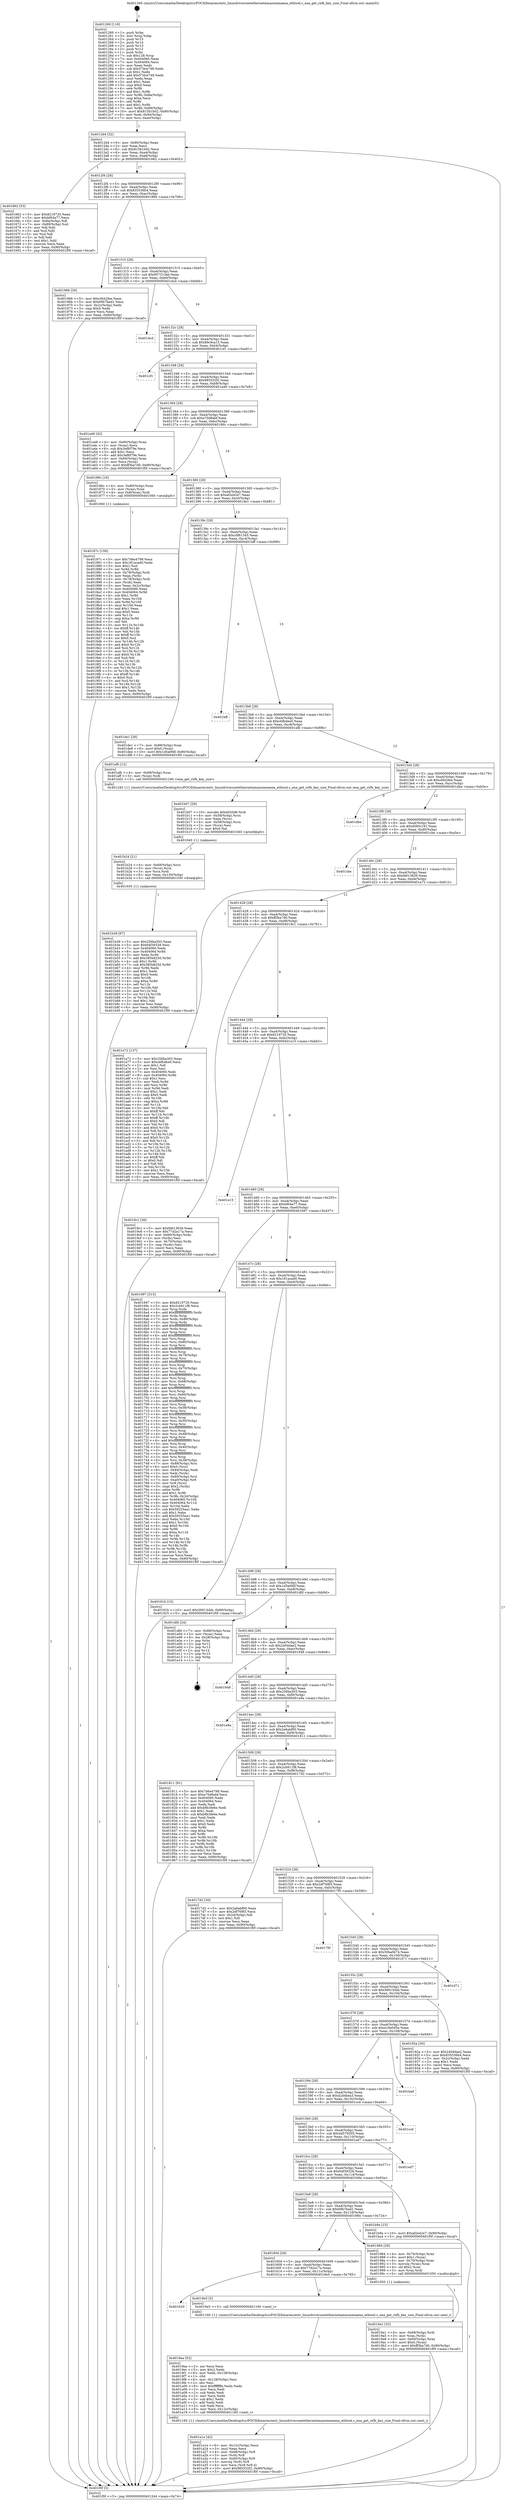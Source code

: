 digraph "0x401260" {
  label = "0x401260 (/mnt/c/Users/mathe/Desktop/tcc/POCII/binaries/extr_linuxdriversnetethernetamazonenaena_ethtool.c_ena_get_rxfh_key_size_Final-ollvm.out::main(0))"
  labelloc = "t"
  node[shape=record]

  Entry [label="",width=0.3,height=0.3,shape=circle,fillcolor=black,style=filled]
  "0x4012d4" [label="{
     0x4012d4 [32]\l
     | [instrs]\l
     &nbsp;&nbsp;0x4012d4 \<+6\>: mov -0x90(%rbp),%eax\l
     &nbsp;&nbsp;0x4012da \<+2\>: mov %eax,%ecx\l
     &nbsp;&nbsp;0x4012dc \<+6\>: sub $0x815b1b02,%ecx\l
     &nbsp;&nbsp;0x4012e2 \<+6\>: mov %eax,-0xa4(%rbp)\l
     &nbsp;&nbsp;0x4012e8 \<+6\>: mov %ecx,-0xa8(%rbp)\l
     &nbsp;&nbsp;0x4012ee \<+6\>: je 0000000000401662 \<main+0x402\>\l
  }"]
  "0x401662" [label="{
     0x401662 [53]\l
     | [instrs]\l
     &nbsp;&nbsp;0x401662 \<+5\>: mov $0x8219720,%eax\l
     &nbsp;&nbsp;0x401667 \<+5\>: mov $0xbf04a77,%ecx\l
     &nbsp;&nbsp;0x40166c \<+6\>: mov -0x8a(%rbp),%dl\l
     &nbsp;&nbsp;0x401672 \<+7\>: mov -0x89(%rbp),%sil\l
     &nbsp;&nbsp;0x401679 \<+3\>: mov %dl,%dil\l
     &nbsp;&nbsp;0x40167c \<+3\>: and %sil,%dil\l
     &nbsp;&nbsp;0x40167f \<+3\>: xor %sil,%dl\l
     &nbsp;&nbsp;0x401682 \<+3\>: or %dl,%dil\l
     &nbsp;&nbsp;0x401685 \<+4\>: test $0x1,%dil\l
     &nbsp;&nbsp;0x401689 \<+3\>: cmovne %ecx,%eax\l
     &nbsp;&nbsp;0x40168c \<+6\>: mov %eax,-0x90(%rbp)\l
     &nbsp;&nbsp;0x401692 \<+5\>: jmp 0000000000401f0f \<main+0xcaf\>\l
  }"]
  "0x4012f4" [label="{
     0x4012f4 [28]\l
     | [instrs]\l
     &nbsp;&nbsp;0x4012f4 \<+5\>: jmp 00000000004012f9 \<main+0x99\>\l
     &nbsp;&nbsp;0x4012f9 \<+6\>: mov -0xa4(%rbp),%eax\l
     &nbsp;&nbsp;0x4012ff \<+5\>: sub $0x835536b4,%eax\l
     &nbsp;&nbsp;0x401304 \<+6\>: mov %eax,-0xac(%rbp)\l
     &nbsp;&nbsp;0x40130a \<+6\>: je 0000000000401966 \<main+0x706\>\l
  }"]
  "0x401f0f" [label="{
     0x401f0f [5]\l
     | [instrs]\l
     &nbsp;&nbsp;0x401f0f \<+5\>: jmp 00000000004012d4 \<main+0x74\>\l
  }"]
  "0x401260" [label="{
     0x401260 [116]\l
     | [instrs]\l
     &nbsp;&nbsp;0x401260 \<+1\>: push %rbp\l
     &nbsp;&nbsp;0x401261 \<+3\>: mov %rsp,%rbp\l
     &nbsp;&nbsp;0x401264 \<+2\>: push %r15\l
     &nbsp;&nbsp;0x401266 \<+2\>: push %r14\l
     &nbsp;&nbsp;0x401268 \<+2\>: push %r13\l
     &nbsp;&nbsp;0x40126a \<+2\>: push %r12\l
     &nbsp;&nbsp;0x40126c \<+1\>: push %rbx\l
     &nbsp;&nbsp;0x40126d \<+7\>: sub $0x128,%rsp\l
     &nbsp;&nbsp;0x401274 \<+7\>: mov 0x404060,%eax\l
     &nbsp;&nbsp;0x40127b \<+7\>: mov 0x404064,%ecx\l
     &nbsp;&nbsp;0x401282 \<+2\>: mov %eax,%edx\l
     &nbsp;&nbsp;0x401284 \<+6\>: sub $0x57dce748,%edx\l
     &nbsp;&nbsp;0x40128a \<+3\>: sub $0x1,%edx\l
     &nbsp;&nbsp;0x40128d \<+6\>: add $0x57dce748,%edx\l
     &nbsp;&nbsp;0x401293 \<+3\>: imul %edx,%eax\l
     &nbsp;&nbsp;0x401296 \<+3\>: and $0x1,%eax\l
     &nbsp;&nbsp;0x401299 \<+3\>: cmp $0x0,%eax\l
     &nbsp;&nbsp;0x40129c \<+4\>: sete %r8b\l
     &nbsp;&nbsp;0x4012a0 \<+4\>: and $0x1,%r8b\l
     &nbsp;&nbsp;0x4012a4 \<+7\>: mov %r8b,-0x8a(%rbp)\l
     &nbsp;&nbsp;0x4012ab \<+3\>: cmp $0xa,%ecx\l
     &nbsp;&nbsp;0x4012ae \<+4\>: setl %r8b\l
     &nbsp;&nbsp;0x4012b2 \<+4\>: and $0x1,%r8b\l
     &nbsp;&nbsp;0x4012b6 \<+7\>: mov %r8b,-0x89(%rbp)\l
     &nbsp;&nbsp;0x4012bd \<+10\>: movl $0x815b1b02,-0x90(%rbp)\l
     &nbsp;&nbsp;0x4012c7 \<+6\>: mov %edi,-0x94(%rbp)\l
     &nbsp;&nbsp;0x4012cd \<+7\>: mov %rsi,-0xa0(%rbp)\l
  }"]
  Exit [label="",width=0.3,height=0.3,shape=circle,fillcolor=black,style=filled,peripheries=2]
  "0x401966" [label="{
     0x401966 [30]\l
     | [instrs]\l
     &nbsp;&nbsp;0x401966 \<+5\>: mov $0xcfd42fee,%eax\l
     &nbsp;&nbsp;0x40196b \<+5\>: mov $0x69b7bad1,%ecx\l
     &nbsp;&nbsp;0x401970 \<+3\>: mov -0x2c(%rbp),%edx\l
     &nbsp;&nbsp;0x401973 \<+3\>: cmp $0x0,%edx\l
     &nbsp;&nbsp;0x401976 \<+3\>: cmove %ecx,%eax\l
     &nbsp;&nbsp;0x401979 \<+6\>: mov %eax,-0x90(%rbp)\l
     &nbsp;&nbsp;0x40197f \<+5\>: jmp 0000000000401f0f \<main+0xcaf\>\l
  }"]
  "0x401310" [label="{
     0x401310 [28]\l
     | [instrs]\l
     &nbsp;&nbsp;0x401310 \<+5\>: jmp 0000000000401315 \<main+0xb5\>\l
     &nbsp;&nbsp;0x401315 \<+6\>: mov -0xa4(%rbp),%eax\l
     &nbsp;&nbsp;0x40131b \<+5\>: sub $0x857313ab,%eax\l
     &nbsp;&nbsp;0x401320 \<+6\>: mov %eax,-0xb0(%rbp)\l
     &nbsp;&nbsp;0x401326 \<+6\>: je 0000000000401dcd \<main+0xb6d\>\l
  }"]
  "0x401b39" [label="{
     0x401b39 [97]\l
     | [instrs]\l
     &nbsp;&nbsp;0x401b39 \<+5\>: mov $0x256ba303,%eax\l
     &nbsp;&nbsp;0x401b3e \<+5\>: mov $0x64f39328,%esi\l
     &nbsp;&nbsp;0x401b43 \<+7\>: mov 0x404060,%edx\l
     &nbsp;&nbsp;0x401b4a \<+8\>: mov 0x404064,%r8d\l
     &nbsp;&nbsp;0x401b52 \<+3\>: mov %edx,%r9d\l
     &nbsp;&nbsp;0x401b55 \<+7\>: add $0x385b8250,%r9d\l
     &nbsp;&nbsp;0x401b5c \<+4\>: sub $0x1,%r9d\l
     &nbsp;&nbsp;0x401b60 \<+7\>: sub $0x385b8250,%r9d\l
     &nbsp;&nbsp;0x401b67 \<+4\>: imul %r9d,%edx\l
     &nbsp;&nbsp;0x401b6b \<+3\>: and $0x1,%edx\l
     &nbsp;&nbsp;0x401b6e \<+3\>: cmp $0x0,%edx\l
     &nbsp;&nbsp;0x401b71 \<+4\>: sete %r10b\l
     &nbsp;&nbsp;0x401b75 \<+4\>: cmp $0xa,%r8d\l
     &nbsp;&nbsp;0x401b79 \<+4\>: setl %r11b\l
     &nbsp;&nbsp;0x401b7d \<+3\>: mov %r10b,%bl\l
     &nbsp;&nbsp;0x401b80 \<+3\>: and %r11b,%bl\l
     &nbsp;&nbsp;0x401b83 \<+3\>: xor %r11b,%r10b\l
     &nbsp;&nbsp;0x401b86 \<+3\>: or %r10b,%bl\l
     &nbsp;&nbsp;0x401b89 \<+3\>: test $0x1,%bl\l
     &nbsp;&nbsp;0x401b8c \<+3\>: cmovne %esi,%eax\l
     &nbsp;&nbsp;0x401b8f \<+6\>: mov %eax,-0x90(%rbp)\l
     &nbsp;&nbsp;0x401b95 \<+5\>: jmp 0000000000401f0f \<main+0xcaf\>\l
  }"]
  "0x401dcd" [label="{
     0x401dcd\l
  }", style=dashed]
  "0x40132c" [label="{
     0x40132c [28]\l
     | [instrs]\l
     &nbsp;&nbsp;0x40132c \<+5\>: jmp 0000000000401331 \<main+0xd1\>\l
     &nbsp;&nbsp;0x401331 \<+6\>: mov -0xa4(%rbp),%eax\l
     &nbsp;&nbsp;0x401337 \<+5\>: sub $0x89c9ca15,%eax\l
     &nbsp;&nbsp;0x40133c \<+6\>: mov %eax,-0xb4(%rbp)\l
     &nbsp;&nbsp;0x401342 \<+6\>: je 0000000000401cf1 \<main+0xa91\>\l
  }"]
  "0x401b24" [label="{
     0x401b24 [21]\l
     | [instrs]\l
     &nbsp;&nbsp;0x401b24 \<+4\>: mov -0x68(%rbp),%rcx\l
     &nbsp;&nbsp;0x401b28 \<+3\>: mov (%rcx),%rcx\l
     &nbsp;&nbsp;0x401b2b \<+3\>: mov %rcx,%rdi\l
     &nbsp;&nbsp;0x401b2e \<+6\>: mov %eax,-0x130(%rbp)\l
     &nbsp;&nbsp;0x401b34 \<+5\>: call 0000000000401030 \<free@plt\>\l
     | [calls]\l
     &nbsp;&nbsp;0x401030 \{1\} (unknown)\l
  }"]
  "0x401cf1" [label="{
     0x401cf1\l
  }", style=dashed]
  "0x401348" [label="{
     0x401348 [28]\l
     | [instrs]\l
     &nbsp;&nbsp;0x401348 \<+5\>: jmp 000000000040134d \<main+0xed\>\l
     &nbsp;&nbsp;0x40134d \<+6\>: mov -0xa4(%rbp),%eax\l
     &nbsp;&nbsp;0x401353 \<+5\>: sub $0x985532f2,%eax\l
     &nbsp;&nbsp;0x401358 \<+6\>: mov %eax,-0xb8(%rbp)\l
     &nbsp;&nbsp;0x40135e \<+6\>: je 0000000000401a48 \<main+0x7e8\>\l
  }"]
  "0x401b07" [label="{
     0x401b07 [29]\l
     | [instrs]\l
     &nbsp;&nbsp;0x401b07 \<+10\>: movabs $0x4020d6,%rdi\l
     &nbsp;&nbsp;0x401b11 \<+4\>: mov -0x58(%rbp),%rcx\l
     &nbsp;&nbsp;0x401b15 \<+2\>: mov %eax,(%rcx)\l
     &nbsp;&nbsp;0x401b17 \<+4\>: mov -0x58(%rbp),%rcx\l
     &nbsp;&nbsp;0x401b1b \<+2\>: mov (%rcx),%esi\l
     &nbsp;&nbsp;0x401b1d \<+2\>: mov $0x0,%al\l
     &nbsp;&nbsp;0x401b1f \<+5\>: call 0000000000401040 \<printf@plt\>\l
     | [calls]\l
     &nbsp;&nbsp;0x401040 \{1\} (unknown)\l
  }"]
  "0x401a48" [label="{
     0x401a48 [42]\l
     | [instrs]\l
     &nbsp;&nbsp;0x401a48 \<+4\>: mov -0x60(%rbp),%rax\l
     &nbsp;&nbsp;0x401a4c \<+2\>: mov (%rax),%ecx\l
     &nbsp;&nbsp;0x401a4e \<+6\>: sub $0x3ef6f79e,%ecx\l
     &nbsp;&nbsp;0x401a54 \<+3\>: add $0x1,%ecx\l
     &nbsp;&nbsp;0x401a57 \<+6\>: add $0x3ef6f79e,%ecx\l
     &nbsp;&nbsp;0x401a5d \<+4\>: mov -0x60(%rbp),%rax\l
     &nbsp;&nbsp;0x401a61 \<+2\>: mov %ecx,(%rax)\l
     &nbsp;&nbsp;0x401a63 \<+10\>: movl $0xff3ba7d0,-0x90(%rbp)\l
     &nbsp;&nbsp;0x401a6d \<+5\>: jmp 0000000000401f0f \<main+0xcaf\>\l
  }"]
  "0x401364" [label="{
     0x401364 [28]\l
     | [instrs]\l
     &nbsp;&nbsp;0x401364 \<+5\>: jmp 0000000000401369 \<main+0x109\>\l
     &nbsp;&nbsp;0x401369 \<+6\>: mov -0xa4(%rbp),%eax\l
     &nbsp;&nbsp;0x40136f \<+5\>: sub $0xa70d8abf,%eax\l
     &nbsp;&nbsp;0x401374 \<+6\>: mov %eax,-0xbc(%rbp)\l
     &nbsp;&nbsp;0x40137a \<+6\>: je 000000000040186c \<main+0x60c\>\l
  }"]
  "0x401a1e" [label="{
     0x401a1e [42]\l
     | [instrs]\l
     &nbsp;&nbsp;0x401a1e \<+6\>: mov -0x12c(%rbp),%ecx\l
     &nbsp;&nbsp;0x401a24 \<+3\>: imul %eax,%ecx\l
     &nbsp;&nbsp;0x401a27 \<+4\>: mov -0x68(%rbp),%r8\l
     &nbsp;&nbsp;0x401a2b \<+3\>: mov (%r8),%r8\l
     &nbsp;&nbsp;0x401a2e \<+4\>: mov -0x60(%rbp),%r9\l
     &nbsp;&nbsp;0x401a32 \<+3\>: movslq (%r9),%r9\l
     &nbsp;&nbsp;0x401a35 \<+4\>: mov %ecx,(%r8,%r9,4)\l
     &nbsp;&nbsp;0x401a39 \<+10\>: movl $0x985532f2,-0x90(%rbp)\l
     &nbsp;&nbsp;0x401a43 \<+5\>: jmp 0000000000401f0f \<main+0xcaf\>\l
  }"]
  "0x40186c" [label="{
     0x40186c [16]\l
     | [instrs]\l
     &nbsp;&nbsp;0x40186c \<+4\>: mov -0x80(%rbp),%rax\l
     &nbsp;&nbsp;0x401870 \<+3\>: mov (%rax),%rax\l
     &nbsp;&nbsp;0x401873 \<+4\>: mov 0x8(%rax),%rdi\l
     &nbsp;&nbsp;0x401877 \<+5\>: call 0000000000401060 \<atoi@plt\>\l
     | [calls]\l
     &nbsp;&nbsp;0x401060 \{1\} (unknown)\l
  }"]
  "0x401380" [label="{
     0x401380 [28]\l
     | [instrs]\l
     &nbsp;&nbsp;0x401380 \<+5\>: jmp 0000000000401385 \<main+0x125\>\l
     &nbsp;&nbsp;0x401385 \<+6\>: mov -0xa4(%rbp),%eax\l
     &nbsp;&nbsp;0x40138b \<+5\>: sub $0xaf2e42e7,%eax\l
     &nbsp;&nbsp;0x401390 \<+6\>: mov %eax,-0xc0(%rbp)\l
     &nbsp;&nbsp;0x401396 \<+6\>: je 0000000000401de1 \<main+0xb81\>\l
  }"]
  "0x4019ea" [label="{
     0x4019ea [52]\l
     | [instrs]\l
     &nbsp;&nbsp;0x4019ea \<+2\>: xor %ecx,%ecx\l
     &nbsp;&nbsp;0x4019ec \<+5\>: mov $0x2,%edx\l
     &nbsp;&nbsp;0x4019f1 \<+6\>: mov %edx,-0x128(%rbp)\l
     &nbsp;&nbsp;0x4019f7 \<+1\>: cltd\l
     &nbsp;&nbsp;0x4019f8 \<+6\>: mov -0x128(%rbp),%esi\l
     &nbsp;&nbsp;0x4019fe \<+2\>: idiv %esi\l
     &nbsp;&nbsp;0x401a00 \<+6\>: imul $0xfffffffe,%edx,%edx\l
     &nbsp;&nbsp;0x401a06 \<+2\>: mov %ecx,%edi\l
     &nbsp;&nbsp;0x401a08 \<+2\>: sub %edx,%edi\l
     &nbsp;&nbsp;0x401a0a \<+2\>: mov %ecx,%edx\l
     &nbsp;&nbsp;0x401a0c \<+3\>: sub $0x1,%edx\l
     &nbsp;&nbsp;0x401a0f \<+2\>: add %edx,%edi\l
     &nbsp;&nbsp;0x401a11 \<+2\>: sub %edi,%ecx\l
     &nbsp;&nbsp;0x401a13 \<+6\>: mov %ecx,-0x12c(%rbp)\l
     &nbsp;&nbsp;0x401a19 \<+5\>: call 0000000000401160 \<next_i\>\l
     | [calls]\l
     &nbsp;&nbsp;0x401160 \{1\} (/mnt/c/Users/mathe/Desktop/tcc/POCII/binaries/extr_linuxdriversnetethernetamazonenaena_ethtool.c_ena_get_rxfh_key_size_Final-ollvm.out::next_i)\l
  }"]
  "0x401de1" [label="{
     0x401de1 [28]\l
     | [instrs]\l
     &nbsp;&nbsp;0x401de1 \<+7\>: mov -0x88(%rbp),%rax\l
     &nbsp;&nbsp;0x401de8 \<+6\>: movl $0x0,(%rax)\l
     &nbsp;&nbsp;0x401dee \<+10\>: movl $0x1d5a0fdf,-0x90(%rbp)\l
     &nbsp;&nbsp;0x401df8 \<+5\>: jmp 0000000000401f0f \<main+0xcaf\>\l
  }"]
  "0x40139c" [label="{
     0x40139c [28]\l
     | [instrs]\l
     &nbsp;&nbsp;0x40139c \<+5\>: jmp 00000000004013a1 \<main+0x141\>\l
     &nbsp;&nbsp;0x4013a1 \<+6\>: mov -0xa4(%rbp),%eax\l
     &nbsp;&nbsp;0x4013a7 \<+5\>: sub $0xc0f61345,%eax\l
     &nbsp;&nbsp;0x4013ac \<+6\>: mov %eax,-0xc4(%rbp)\l
     &nbsp;&nbsp;0x4013b2 \<+6\>: je 0000000000401bff \<main+0x99f\>\l
  }"]
  "0x401620" [label="{
     0x401620\l
  }", style=dashed]
  "0x401bff" [label="{
     0x401bff\l
  }", style=dashed]
  "0x4013b8" [label="{
     0x4013b8 [28]\l
     | [instrs]\l
     &nbsp;&nbsp;0x4013b8 \<+5\>: jmp 00000000004013bd \<main+0x15d\>\l
     &nbsp;&nbsp;0x4013bd \<+6\>: mov -0xa4(%rbp),%eax\l
     &nbsp;&nbsp;0x4013c3 \<+5\>: sub $0xcbfb4be0,%eax\l
     &nbsp;&nbsp;0x4013c8 \<+6\>: mov %eax,-0xc8(%rbp)\l
     &nbsp;&nbsp;0x4013ce \<+6\>: je 0000000000401afb \<main+0x89b\>\l
  }"]
  "0x4019e5" [label="{
     0x4019e5 [5]\l
     | [instrs]\l
     &nbsp;&nbsp;0x4019e5 \<+5\>: call 0000000000401160 \<next_i\>\l
     | [calls]\l
     &nbsp;&nbsp;0x401160 \{1\} (/mnt/c/Users/mathe/Desktop/tcc/POCII/binaries/extr_linuxdriversnetethernetamazonenaena_ethtool.c_ena_get_rxfh_key_size_Final-ollvm.out::next_i)\l
  }"]
  "0x401afb" [label="{
     0x401afb [12]\l
     | [instrs]\l
     &nbsp;&nbsp;0x401afb \<+4\>: mov -0x68(%rbp),%rax\l
     &nbsp;&nbsp;0x401aff \<+3\>: mov (%rax),%rdi\l
     &nbsp;&nbsp;0x401b02 \<+5\>: call 0000000000401240 \<ena_get_rxfh_key_size\>\l
     | [calls]\l
     &nbsp;&nbsp;0x401240 \{1\} (/mnt/c/Users/mathe/Desktop/tcc/POCII/binaries/extr_linuxdriversnetethernetamazonenaena_ethtool.c_ena_get_rxfh_key_size_Final-ollvm.out::ena_get_rxfh_key_size)\l
  }"]
  "0x4013d4" [label="{
     0x4013d4 [28]\l
     | [instrs]\l
     &nbsp;&nbsp;0x4013d4 \<+5\>: jmp 00000000004013d9 \<main+0x179\>\l
     &nbsp;&nbsp;0x4013d9 \<+6\>: mov -0xa4(%rbp),%eax\l
     &nbsp;&nbsp;0x4013df \<+5\>: sub $0xcfd42fee,%eax\l
     &nbsp;&nbsp;0x4013e4 \<+6\>: mov %eax,-0xcc(%rbp)\l
     &nbsp;&nbsp;0x4013ea \<+6\>: je 0000000000401dbe \<main+0xb5e\>\l
  }"]
  "0x4019a1" [label="{
     0x4019a1 [32]\l
     | [instrs]\l
     &nbsp;&nbsp;0x4019a1 \<+4\>: mov -0x68(%rbp),%rdi\l
     &nbsp;&nbsp;0x4019a5 \<+3\>: mov %rax,(%rdi)\l
     &nbsp;&nbsp;0x4019a8 \<+4\>: mov -0x60(%rbp),%rax\l
     &nbsp;&nbsp;0x4019ac \<+6\>: movl $0x0,(%rax)\l
     &nbsp;&nbsp;0x4019b2 \<+10\>: movl $0xff3ba7d0,-0x90(%rbp)\l
     &nbsp;&nbsp;0x4019bc \<+5\>: jmp 0000000000401f0f \<main+0xcaf\>\l
  }"]
  "0x401dbe" [label="{
     0x401dbe\l
  }", style=dashed]
  "0x4013f0" [label="{
     0x4013f0 [28]\l
     | [instrs]\l
     &nbsp;&nbsp;0x4013f0 \<+5\>: jmp 00000000004013f5 \<main+0x195\>\l
     &nbsp;&nbsp;0x4013f5 \<+6\>: mov -0xa4(%rbp),%eax\l
     &nbsp;&nbsp;0x4013fb \<+5\>: sub $0xd560c191,%eax\l
     &nbsp;&nbsp;0x401400 \<+6\>: mov %eax,-0xd0(%rbp)\l
     &nbsp;&nbsp;0x401406 \<+6\>: je 0000000000401cbe \<main+0xa5e\>\l
  }"]
  "0x401604" [label="{
     0x401604 [28]\l
     | [instrs]\l
     &nbsp;&nbsp;0x401604 \<+5\>: jmp 0000000000401609 \<main+0x3a9\>\l
     &nbsp;&nbsp;0x401609 \<+6\>: mov -0xa4(%rbp),%eax\l
     &nbsp;&nbsp;0x40160f \<+5\>: sub $0x77d2a17a,%eax\l
     &nbsp;&nbsp;0x401614 \<+6\>: mov %eax,-0x11c(%rbp)\l
     &nbsp;&nbsp;0x40161a \<+6\>: je 00000000004019e5 \<main+0x785\>\l
  }"]
  "0x401cbe" [label="{
     0x401cbe\l
  }", style=dashed]
  "0x40140c" [label="{
     0x40140c [28]\l
     | [instrs]\l
     &nbsp;&nbsp;0x40140c \<+5\>: jmp 0000000000401411 \<main+0x1b1\>\l
     &nbsp;&nbsp;0x401411 \<+6\>: mov -0xa4(%rbp),%eax\l
     &nbsp;&nbsp;0x401417 \<+5\>: sub $0xfd613639,%eax\l
     &nbsp;&nbsp;0x40141c \<+6\>: mov %eax,-0xd4(%rbp)\l
     &nbsp;&nbsp;0x401422 \<+6\>: je 0000000000401a72 \<main+0x812\>\l
  }"]
  "0x401984" [label="{
     0x401984 [29]\l
     | [instrs]\l
     &nbsp;&nbsp;0x401984 \<+4\>: mov -0x70(%rbp),%rax\l
     &nbsp;&nbsp;0x401988 \<+6\>: movl $0x1,(%rax)\l
     &nbsp;&nbsp;0x40198e \<+4\>: mov -0x70(%rbp),%rax\l
     &nbsp;&nbsp;0x401992 \<+3\>: movslq (%rax),%rax\l
     &nbsp;&nbsp;0x401995 \<+4\>: shl $0x2,%rax\l
     &nbsp;&nbsp;0x401999 \<+3\>: mov %rax,%rdi\l
     &nbsp;&nbsp;0x40199c \<+5\>: call 0000000000401050 \<malloc@plt\>\l
     | [calls]\l
     &nbsp;&nbsp;0x401050 \{1\} (unknown)\l
  }"]
  "0x401a72" [label="{
     0x401a72 [137]\l
     | [instrs]\l
     &nbsp;&nbsp;0x401a72 \<+5\>: mov $0x256ba303,%eax\l
     &nbsp;&nbsp;0x401a77 \<+5\>: mov $0xcbfb4be0,%ecx\l
     &nbsp;&nbsp;0x401a7c \<+2\>: mov $0x1,%dl\l
     &nbsp;&nbsp;0x401a7e \<+2\>: xor %esi,%esi\l
     &nbsp;&nbsp;0x401a80 \<+7\>: mov 0x404060,%edi\l
     &nbsp;&nbsp;0x401a87 \<+8\>: mov 0x404064,%r8d\l
     &nbsp;&nbsp;0x401a8f \<+3\>: sub $0x1,%esi\l
     &nbsp;&nbsp;0x401a92 \<+3\>: mov %edi,%r9d\l
     &nbsp;&nbsp;0x401a95 \<+3\>: add %esi,%r9d\l
     &nbsp;&nbsp;0x401a98 \<+4\>: imul %r9d,%edi\l
     &nbsp;&nbsp;0x401a9c \<+3\>: and $0x1,%edi\l
     &nbsp;&nbsp;0x401a9f \<+3\>: cmp $0x0,%edi\l
     &nbsp;&nbsp;0x401aa2 \<+4\>: sete %r10b\l
     &nbsp;&nbsp;0x401aa6 \<+4\>: cmp $0xa,%r8d\l
     &nbsp;&nbsp;0x401aaa \<+4\>: setl %r11b\l
     &nbsp;&nbsp;0x401aae \<+3\>: mov %r10b,%bl\l
     &nbsp;&nbsp;0x401ab1 \<+3\>: xor $0xff,%bl\l
     &nbsp;&nbsp;0x401ab4 \<+3\>: mov %r11b,%r14b\l
     &nbsp;&nbsp;0x401ab7 \<+4\>: xor $0xff,%r14b\l
     &nbsp;&nbsp;0x401abb \<+3\>: xor $0x0,%dl\l
     &nbsp;&nbsp;0x401abe \<+3\>: mov %bl,%r15b\l
     &nbsp;&nbsp;0x401ac1 \<+4\>: and $0x0,%r15b\l
     &nbsp;&nbsp;0x401ac5 \<+3\>: and %dl,%r10b\l
     &nbsp;&nbsp;0x401ac8 \<+3\>: mov %r14b,%r12b\l
     &nbsp;&nbsp;0x401acb \<+4\>: and $0x0,%r12b\l
     &nbsp;&nbsp;0x401acf \<+3\>: and %dl,%r11b\l
     &nbsp;&nbsp;0x401ad2 \<+3\>: or %r10b,%r15b\l
     &nbsp;&nbsp;0x401ad5 \<+3\>: or %r11b,%r12b\l
     &nbsp;&nbsp;0x401ad8 \<+3\>: xor %r12b,%r15b\l
     &nbsp;&nbsp;0x401adb \<+3\>: or %r14b,%bl\l
     &nbsp;&nbsp;0x401ade \<+3\>: xor $0xff,%bl\l
     &nbsp;&nbsp;0x401ae1 \<+3\>: or $0x0,%dl\l
     &nbsp;&nbsp;0x401ae4 \<+2\>: and %dl,%bl\l
     &nbsp;&nbsp;0x401ae6 \<+3\>: or %bl,%r15b\l
     &nbsp;&nbsp;0x401ae9 \<+4\>: test $0x1,%r15b\l
     &nbsp;&nbsp;0x401aed \<+3\>: cmovne %ecx,%eax\l
     &nbsp;&nbsp;0x401af0 \<+6\>: mov %eax,-0x90(%rbp)\l
     &nbsp;&nbsp;0x401af6 \<+5\>: jmp 0000000000401f0f \<main+0xcaf\>\l
  }"]
  "0x401428" [label="{
     0x401428 [28]\l
     | [instrs]\l
     &nbsp;&nbsp;0x401428 \<+5\>: jmp 000000000040142d \<main+0x1cd\>\l
     &nbsp;&nbsp;0x40142d \<+6\>: mov -0xa4(%rbp),%eax\l
     &nbsp;&nbsp;0x401433 \<+5\>: sub $0xff3ba7d0,%eax\l
     &nbsp;&nbsp;0x401438 \<+6\>: mov %eax,-0xd8(%rbp)\l
     &nbsp;&nbsp;0x40143e \<+6\>: je 00000000004019c1 \<main+0x761\>\l
  }"]
  "0x4015e8" [label="{
     0x4015e8 [28]\l
     | [instrs]\l
     &nbsp;&nbsp;0x4015e8 \<+5\>: jmp 00000000004015ed \<main+0x38d\>\l
     &nbsp;&nbsp;0x4015ed \<+6\>: mov -0xa4(%rbp),%eax\l
     &nbsp;&nbsp;0x4015f3 \<+5\>: sub $0x69b7bad1,%eax\l
     &nbsp;&nbsp;0x4015f8 \<+6\>: mov %eax,-0x118(%rbp)\l
     &nbsp;&nbsp;0x4015fe \<+6\>: je 0000000000401984 \<main+0x724\>\l
  }"]
  "0x4019c1" [label="{
     0x4019c1 [36]\l
     | [instrs]\l
     &nbsp;&nbsp;0x4019c1 \<+5\>: mov $0xfd613639,%eax\l
     &nbsp;&nbsp;0x4019c6 \<+5\>: mov $0x77d2a17a,%ecx\l
     &nbsp;&nbsp;0x4019cb \<+4\>: mov -0x60(%rbp),%rdx\l
     &nbsp;&nbsp;0x4019cf \<+2\>: mov (%rdx),%esi\l
     &nbsp;&nbsp;0x4019d1 \<+4\>: mov -0x70(%rbp),%rdx\l
     &nbsp;&nbsp;0x4019d5 \<+2\>: cmp (%rdx),%esi\l
     &nbsp;&nbsp;0x4019d7 \<+3\>: cmovl %ecx,%eax\l
     &nbsp;&nbsp;0x4019da \<+6\>: mov %eax,-0x90(%rbp)\l
     &nbsp;&nbsp;0x4019e0 \<+5\>: jmp 0000000000401f0f \<main+0xcaf\>\l
  }"]
  "0x401444" [label="{
     0x401444 [28]\l
     | [instrs]\l
     &nbsp;&nbsp;0x401444 \<+5\>: jmp 0000000000401449 \<main+0x1e9\>\l
     &nbsp;&nbsp;0x401449 \<+6\>: mov -0xa4(%rbp),%eax\l
     &nbsp;&nbsp;0x40144f \<+5\>: sub $0x8219720,%eax\l
     &nbsp;&nbsp;0x401454 \<+6\>: mov %eax,-0xdc(%rbp)\l
     &nbsp;&nbsp;0x40145a \<+6\>: je 0000000000401e15 \<main+0xbb5\>\l
  }"]
  "0x401b9a" [label="{
     0x401b9a [15]\l
     | [instrs]\l
     &nbsp;&nbsp;0x401b9a \<+10\>: movl $0xaf2e42e7,-0x90(%rbp)\l
     &nbsp;&nbsp;0x401ba4 \<+5\>: jmp 0000000000401f0f \<main+0xcaf\>\l
  }"]
  "0x401e15" [label="{
     0x401e15\l
  }", style=dashed]
  "0x401460" [label="{
     0x401460 [28]\l
     | [instrs]\l
     &nbsp;&nbsp;0x401460 \<+5\>: jmp 0000000000401465 \<main+0x205\>\l
     &nbsp;&nbsp;0x401465 \<+6\>: mov -0xa4(%rbp),%eax\l
     &nbsp;&nbsp;0x40146b \<+5\>: sub $0xbf04a77,%eax\l
     &nbsp;&nbsp;0x401470 \<+6\>: mov %eax,-0xe0(%rbp)\l
     &nbsp;&nbsp;0x401476 \<+6\>: je 0000000000401697 \<main+0x437\>\l
  }"]
  "0x4015cc" [label="{
     0x4015cc [28]\l
     | [instrs]\l
     &nbsp;&nbsp;0x4015cc \<+5\>: jmp 00000000004015d1 \<main+0x371\>\l
     &nbsp;&nbsp;0x4015d1 \<+6\>: mov -0xa4(%rbp),%eax\l
     &nbsp;&nbsp;0x4015d7 \<+5\>: sub $0x64f39328,%eax\l
     &nbsp;&nbsp;0x4015dc \<+6\>: mov %eax,-0x114(%rbp)\l
     &nbsp;&nbsp;0x4015e2 \<+6\>: je 0000000000401b9a \<main+0x93a\>\l
  }"]
  "0x401697" [label="{
     0x401697 [315]\l
     | [instrs]\l
     &nbsp;&nbsp;0x401697 \<+5\>: mov $0x8219720,%eax\l
     &nbsp;&nbsp;0x40169c \<+5\>: mov $0x2cb911f8,%ecx\l
     &nbsp;&nbsp;0x4016a1 \<+3\>: mov %rsp,%rdx\l
     &nbsp;&nbsp;0x4016a4 \<+4\>: add $0xfffffffffffffff0,%rdx\l
     &nbsp;&nbsp;0x4016a8 \<+3\>: mov %rdx,%rsp\l
     &nbsp;&nbsp;0x4016ab \<+7\>: mov %rdx,-0x88(%rbp)\l
     &nbsp;&nbsp;0x4016b2 \<+3\>: mov %rsp,%rdx\l
     &nbsp;&nbsp;0x4016b5 \<+4\>: add $0xfffffffffffffff0,%rdx\l
     &nbsp;&nbsp;0x4016b9 \<+3\>: mov %rdx,%rsp\l
     &nbsp;&nbsp;0x4016bc \<+3\>: mov %rsp,%rsi\l
     &nbsp;&nbsp;0x4016bf \<+4\>: add $0xfffffffffffffff0,%rsi\l
     &nbsp;&nbsp;0x4016c3 \<+3\>: mov %rsi,%rsp\l
     &nbsp;&nbsp;0x4016c6 \<+4\>: mov %rsi,-0x80(%rbp)\l
     &nbsp;&nbsp;0x4016ca \<+3\>: mov %rsp,%rsi\l
     &nbsp;&nbsp;0x4016cd \<+4\>: add $0xfffffffffffffff0,%rsi\l
     &nbsp;&nbsp;0x4016d1 \<+3\>: mov %rsi,%rsp\l
     &nbsp;&nbsp;0x4016d4 \<+4\>: mov %rsi,-0x78(%rbp)\l
     &nbsp;&nbsp;0x4016d8 \<+3\>: mov %rsp,%rsi\l
     &nbsp;&nbsp;0x4016db \<+4\>: add $0xfffffffffffffff0,%rsi\l
     &nbsp;&nbsp;0x4016df \<+3\>: mov %rsi,%rsp\l
     &nbsp;&nbsp;0x4016e2 \<+4\>: mov %rsi,-0x70(%rbp)\l
     &nbsp;&nbsp;0x4016e6 \<+3\>: mov %rsp,%rsi\l
     &nbsp;&nbsp;0x4016e9 \<+4\>: add $0xfffffffffffffff0,%rsi\l
     &nbsp;&nbsp;0x4016ed \<+3\>: mov %rsi,%rsp\l
     &nbsp;&nbsp;0x4016f0 \<+4\>: mov %rsi,-0x68(%rbp)\l
     &nbsp;&nbsp;0x4016f4 \<+3\>: mov %rsp,%rsi\l
     &nbsp;&nbsp;0x4016f7 \<+4\>: add $0xfffffffffffffff0,%rsi\l
     &nbsp;&nbsp;0x4016fb \<+3\>: mov %rsi,%rsp\l
     &nbsp;&nbsp;0x4016fe \<+4\>: mov %rsi,-0x60(%rbp)\l
     &nbsp;&nbsp;0x401702 \<+3\>: mov %rsp,%rsi\l
     &nbsp;&nbsp;0x401705 \<+4\>: add $0xfffffffffffffff0,%rsi\l
     &nbsp;&nbsp;0x401709 \<+3\>: mov %rsi,%rsp\l
     &nbsp;&nbsp;0x40170c \<+4\>: mov %rsi,-0x58(%rbp)\l
     &nbsp;&nbsp;0x401710 \<+3\>: mov %rsp,%rsi\l
     &nbsp;&nbsp;0x401713 \<+4\>: add $0xfffffffffffffff0,%rsi\l
     &nbsp;&nbsp;0x401717 \<+3\>: mov %rsi,%rsp\l
     &nbsp;&nbsp;0x40171a \<+4\>: mov %rsi,-0x50(%rbp)\l
     &nbsp;&nbsp;0x40171e \<+3\>: mov %rsp,%rsi\l
     &nbsp;&nbsp;0x401721 \<+4\>: add $0xfffffffffffffff0,%rsi\l
     &nbsp;&nbsp;0x401725 \<+3\>: mov %rsi,%rsp\l
     &nbsp;&nbsp;0x401728 \<+4\>: mov %rsi,-0x48(%rbp)\l
     &nbsp;&nbsp;0x40172c \<+3\>: mov %rsp,%rsi\l
     &nbsp;&nbsp;0x40172f \<+4\>: add $0xfffffffffffffff0,%rsi\l
     &nbsp;&nbsp;0x401733 \<+3\>: mov %rsi,%rsp\l
     &nbsp;&nbsp;0x401736 \<+4\>: mov %rsi,-0x40(%rbp)\l
     &nbsp;&nbsp;0x40173a \<+3\>: mov %rsp,%rsi\l
     &nbsp;&nbsp;0x40173d \<+4\>: add $0xfffffffffffffff0,%rsi\l
     &nbsp;&nbsp;0x401741 \<+3\>: mov %rsi,%rsp\l
     &nbsp;&nbsp;0x401744 \<+4\>: mov %rsi,-0x38(%rbp)\l
     &nbsp;&nbsp;0x401748 \<+7\>: mov -0x88(%rbp),%rsi\l
     &nbsp;&nbsp;0x40174f \<+6\>: movl $0x0,(%rsi)\l
     &nbsp;&nbsp;0x401755 \<+6\>: mov -0x94(%rbp),%edi\l
     &nbsp;&nbsp;0x40175b \<+2\>: mov %edi,(%rdx)\l
     &nbsp;&nbsp;0x40175d \<+4\>: mov -0x80(%rbp),%rsi\l
     &nbsp;&nbsp;0x401761 \<+7\>: mov -0xa0(%rbp),%r8\l
     &nbsp;&nbsp;0x401768 \<+3\>: mov %r8,(%rsi)\l
     &nbsp;&nbsp;0x40176b \<+3\>: cmpl $0x2,(%rdx)\l
     &nbsp;&nbsp;0x40176e \<+4\>: setne %r9b\l
     &nbsp;&nbsp;0x401772 \<+4\>: and $0x1,%r9b\l
     &nbsp;&nbsp;0x401776 \<+4\>: mov %r9b,-0x2d(%rbp)\l
     &nbsp;&nbsp;0x40177a \<+8\>: mov 0x404060,%r10d\l
     &nbsp;&nbsp;0x401782 \<+8\>: mov 0x404064,%r11d\l
     &nbsp;&nbsp;0x40178a \<+3\>: mov %r10d,%ebx\l
     &nbsp;&nbsp;0x40178d \<+6\>: sub $0x59255ea1,%ebx\l
     &nbsp;&nbsp;0x401793 \<+3\>: sub $0x1,%ebx\l
     &nbsp;&nbsp;0x401796 \<+6\>: add $0x59255ea1,%ebx\l
     &nbsp;&nbsp;0x40179c \<+4\>: imul %ebx,%r10d\l
     &nbsp;&nbsp;0x4017a0 \<+4\>: and $0x1,%r10d\l
     &nbsp;&nbsp;0x4017a4 \<+4\>: cmp $0x0,%r10d\l
     &nbsp;&nbsp;0x4017a8 \<+4\>: sete %r9b\l
     &nbsp;&nbsp;0x4017ac \<+4\>: cmp $0xa,%r11d\l
     &nbsp;&nbsp;0x4017b0 \<+4\>: setl %r14b\l
     &nbsp;&nbsp;0x4017b4 \<+3\>: mov %r9b,%r15b\l
     &nbsp;&nbsp;0x4017b7 \<+3\>: and %r14b,%r15b\l
     &nbsp;&nbsp;0x4017ba \<+3\>: xor %r14b,%r9b\l
     &nbsp;&nbsp;0x4017bd \<+3\>: or %r9b,%r15b\l
     &nbsp;&nbsp;0x4017c0 \<+4\>: test $0x1,%r15b\l
     &nbsp;&nbsp;0x4017c4 \<+3\>: cmovne %ecx,%eax\l
     &nbsp;&nbsp;0x4017c7 \<+6\>: mov %eax,-0x90(%rbp)\l
     &nbsp;&nbsp;0x4017cd \<+5\>: jmp 0000000000401f0f \<main+0xcaf\>\l
  }"]
  "0x40147c" [label="{
     0x40147c [28]\l
     | [instrs]\l
     &nbsp;&nbsp;0x40147c \<+5\>: jmp 0000000000401481 \<main+0x221\>\l
     &nbsp;&nbsp;0x401481 \<+6\>: mov -0xa4(%rbp),%eax\l
     &nbsp;&nbsp;0x401487 \<+5\>: sub $0x181acad0,%eax\l
     &nbsp;&nbsp;0x40148c \<+6\>: mov %eax,-0xe4(%rbp)\l
     &nbsp;&nbsp;0x401492 \<+6\>: je 000000000040191b \<main+0x6bb\>\l
  }"]
  "0x401ed7" [label="{
     0x401ed7\l
  }", style=dashed]
  "0x4015b0" [label="{
     0x4015b0 [28]\l
     | [instrs]\l
     &nbsp;&nbsp;0x4015b0 \<+5\>: jmp 00000000004015b5 \<main+0x355\>\l
     &nbsp;&nbsp;0x4015b5 \<+6\>: mov -0xa4(%rbp),%eax\l
     &nbsp;&nbsp;0x4015bb \<+5\>: sub $0x4d579205,%eax\l
     &nbsp;&nbsp;0x4015c0 \<+6\>: mov %eax,-0x110(%rbp)\l
     &nbsp;&nbsp;0x4015c6 \<+6\>: je 0000000000401ed7 \<main+0xc77\>\l
  }"]
  "0x40191b" [label="{
     0x40191b [15]\l
     | [instrs]\l
     &nbsp;&nbsp;0x40191b \<+10\>: movl $0x36913cbb,-0x90(%rbp)\l
     &nbsp;&nbsp;0x401925 \<+5\>: jmp 0000000000401f0f \<main+0xcaf\>\l
  }"]
  "0x401498" [label="{
     0x401498 [28]\l
     | [instrs]\l
     &nbsp;&nbsp;0x401498 \<+5\>: jmp 000000000040149d \<main+0x23d\>\l
     &nbsp;&nbsp;0x40149d \<+6\>: mov -0xa4(%rbp),%eax\l
     &nbsp;&nbsp;0x4014a3 \<+5\>: sub $0x1d5a0fdf,%eax\l
     &nbsp;&nbsp;0x4014a8 \<+6\>: mov %eax,-0xe8(%rbp)\l
     &nbsp;&nbsp;0x4014ae \<+6\>: je 0000000000401dfd \<main+0xb9d\>\l
  }"]
  "0x401ccd" [label="{
     0x401ccd\l
  }", style=dashed]
  "0x401dfd" [label="{
     0x401dfd [24]\l
     | [instrs]\l
     &nbsp;&nbsp;0x401dfd \<+7\>: mov -0x88(%rbp),%rax\l
     &nbsp;&nbsp;0x401e04 \<+2\>: mov (%rax),%eax\l
     &nbsp;&nbsp;0x401e06 \<+4\>: lea -0x28(%rbp),%rsp\l
     &nbsp;&nbsp;0x401e0a \<+1\>: pop %rbx\l
     &nbsp;&nbsp;0x401e0b \<+2\>: pop %r12\l
     &nbsp;&nbsp;0x401e0d \<+2\>: pop %r13\l
     &nbsp;&nbsp;0x401e0f \<+2\>: pop %r14\l
     &nbsp;&nbsp;0x401e11 \<+2\>: pop %r15\l
     &nbsp;&nbsp;0x401e13 \<+1\>: pop %rbp\l
     &nbsp;&nbsp;0x401e14 \<+1\>: ret\l
  }"]
  "0x4014b4" [label="{
     0x4014b4 [28]\l
     | [instrs]\l
     &nbsp;&nbsp;0x4014b4 \<+5\>: jmp 00000000004014b9 \<main+0x259\>\l
     &nbsp;&nbsp;0x4014b9 \<+6\>: mov -0xa4(%rbp),%eax\l
     &nbsp;&nbsp;0x4014bf \<+5\>: sub $0x2404dae2,%eax\l
     &nbsp;&nbsp;0x4014c4 \<+6\>: mov %eax,-0xec(%rbp)\l
     &nbsp;&nbsp;0x4014ca \<+6\>: je 0000000000401948 \<main+0x6e8\>\l
  }"]
  "0x401594" [label="{
     0x401594 [28]\l
     | [instrs]\l
     &nbsp;&nbsp;0x401594 \<+5\>: jmp 0000000000401599 \<main+0x339\>\l
     &nbsp;&nbsp;0x401599 \<+6\>: mov -0xa4(%rbp),%eax\l
     &nbsp;&nbsp;0x40159f \<+5\>: sub $0x42d4bea3,%eax\l
     &nbsp;&nbsp;0x4015a4 \<+6\>: mov %eax,-0x10c(%rbp)\l
     &nbsp;&nbsp;0x4015aa \<+6\>: je 0000000000401ccd \<main+0xa6d\>\l
  }"]
  "0x401948" [label="{
     0x401948\l
  }", style=dashed]
  "0x4014d0" [label="{
     0x4014d0 [28]\l
     | [instrs]\l
     &nbsp;&nbsp;0x4014d0 \<+5\>: jmp 00000000004014d5 \<main+0x275\>\l
     &nbsp;&nbsp;0x4014d5 \<+6\>: mov -0xa4(%rbp),%eax\l
     &nbsp;&nbsp;0x4014db \<+5\>: sub $0x256ba303,%eax\l
     &nbsp;&nbsp;0x4014e0 \<+6\>: mov %eax,-0xf0(%rbp)\l
     &nbsp;&nbsp;0x4014e6 \<+6\>: je 0000000000401e8a \<main+0xc2a\>\l
  }"]
  "0x401ba9" [label="{
     0x401ba9\l
  }", style=dashed]
  "0x401e8a" [label="{
     0x401e8a\l
  }", style=dashed]
  "0x4014ec" [label="{
     0x4014ec [28]\l
     | [instrs]\l
     &nbsp;&nbsp;0x4014ec \<+5\>: jmp 00000000004014f1 \<main+0x291\>\l
     &nbsp;&nbsp;0x4014f1 \<+6\>: mov -0xa4(%rbp),%eax\l
     &nbsp;&nbsp;0x4014f7 \<+5\>: sub $0x2a6abf00,%eax\l
     &nbsp;&nbsp;0x4014fc \<+6\>: mov %eax,-0xf4(%rbp)\l
     &nbsp;&nbsp;0x401502 \<+6\>: je 0000000000401811 \<main+0x5b1\>\l
  }"]
  "0x401578" [label="{
     0x401578 [28]\l
     | [instrs]\l
     &nbsp;&nbsp;0x401578 \<+5\>: jmp 000000000040157d \<main+0x31d\>\l
     &nbsp;&nbsp;0x40157d \<+6\>: mov -0xa4(%rbp),%eax\l
     &nbsp;&nbsp;0x401583 \<+5\>: sub $0x418e045e,%eax\l
     &nbsp;&nbsp;0x401588 \<+6\>: mov %eax,-0x108(%rbp)\l
     &nbsp;&nbsp;0x40158e \<+6\>: je 0000000000401ba9 \<main+0x949\>\l
  }"]
  "0x401811" [label="{
     0x401811 [91]\l
     | [instrs]\l
     &nbsp;&nbsp;0x401811 \<+5\>: mov $0x7d6e4799,%eax\l
     &nbsp;&nbsp;0x401816 \<+5\>: mov $0xa70d8abf,%ecx\l
     &nbsp;&nbsp;0x40181b \<+7\>: mov 0x404060,%edx\l
     &nbsp;&nbsp;0x401822 \<+7\>: mov 0x404064,%esi\l
     &nbsp;&nbsp;0x401829 \<+2\>: mov %edx,%edi\l
     &nbsp;&nbsp;0x40182b \<+6\>: add $0xb8b3fe6e,%edi\l
     &nbsp;&nbsp;0x401831 \<+3\>: sub $0x1,%edi\l
     &nbsp;&nbsp;0x401834 \<+6\>: sub $0xb8b3fe6e,%edi\l
     &nbsp;&nbsp;0x40183a \<+3\>: imul %edi,%edx\l
     &nbsp;&nbsp;0x40183d \<+3\>: and $0x1,%edx\l
     &nbsp;&nbsp;0x401840 \<+3\>: cmp $0x0,%edx\l
     &nbsp;&nbsp;0x401843 \<+4\>: sete %r8b\l
     &nbsp;&nbsp;0x401847 \<+3\>: cmp $0xa,%esi\l
     &nbsp;&nbsp;0x40184a \<+4\>: setl %r9b\l
     &nbsp;&nbsp;0x40184e \<+3\>: mov %r8b,%r10b\l
     &nbsp;&nbsp;0x401851 \<+3\>: and %r9b,%r10b\l
     &nbsp;&nbsp;0x401854 \<+3\>: xor %r9b,%r8b\l
     &nbsp;&nbsp;0x401857 \<+3\>: or %r8b,%r10b\l
     &nbsp;&nbsp;0x40185a \<+4\>: test $0x1,%r10b\l
     &nbsp;&nbsp;0x40185e \<+3\>: cmovne %ecx,%eax\l
     &nbsp;&nbsp;0x401861 \<+6\>: mov %eax,-0x90(%rbp)\l
     &nbsp;&nbsp;0x401867 \<+5\>: jmp 0000000000401f0f \<main+0xcaf\>\l
  }"]
  "0x401508" [label="{
     0x401508 [28]\l
     | [instrs]\l
     &nbsp;&nbsp;0x401508 \<+5\>: jmp 000000000040150d \<main+0x2ad\>\l
     &nbsp;&nbsp;0x40150d \<+6\>: mov -0xa4(%rbp),%eax\l
     &nbsp;&nbsp;0x401513 \<+5\>: sub $0x2cb911f8,%eax\l
     &nbsp;&nbsp;0x401518 \<+6\>: mov %eax,-0xf8(%rbp)\l
     &nbsp;&nbsp;0x40151e \<+6\>: je 00000000004017d2 \<main+0x572\>\l
  }"]
  "0x40192a" [label="{
     0x40192a [30]\l
     | [instrs]\l
     &nbsp;&nbsp;0x40192a \<+5\>: mov $0x2404dae2,%eax\l
     &nbsp;&nbsp;0x40192f \<+5\>: mov $0x835536b4,%ecx\l
     &nbsp;&nbsp;0x401934 \<+3\>: mov -0x2c(%rbp),%edx\l
     &nbsp;&nbsp;0x401937 \<+3\>: cmp $0x1,%edx\l
     &nbsp;&nbsp;0x40193a \<+3\>: cmovl %ecx,%eax\l
     &nbsp;&nbsp;0x40193d \<+6\>: mov %eax,-0x90(%rbp)\l
     &nbsp;&nbsp;0x401943 \<+5\>: jmp 0000000000401f0f \<main+0xcaf\>\l
  }"]
  "0x4017d2" [label="{
     0x4017d2 [30]\l
     | [instrs]\l
     &nbsp;&nbsp;0x4017d2 \<+5\>: mov $0x2a6abf00,%eax\l
     &nbsp;&nbsp;0x4017d7 \<+5\>: mov $0x2df769f3,%ecx\l
     &nbsp;&nbsp;0x4017dc \<+3\>: mov -0x2d(%rbp),%dl\l
     &nbsp;&nbsp;0x4017df \<+3\>: test $0x1,%dl\l
     &nbsp;&nbsp;0x4017e2 \<+3\>: cmovne %ecx,%eax\l
     &nbsp;&nbsp;0x4017e5 \<+6\>: mov %eax,-0x90(%rbp)\l
     &nbsp;&nbsp;0x4017eb \<+5\>: jmp 0000000000401f0f \<main+0xcaf\>\l
  }"]
  "0x401524" [label="{
     0x401524 [28]\l
     | [instrs]\l
     &nbsp;&nbsp;0x401524 \<+5\>: jmp 0000000000401529 \<main+0x2c9\>\l
     &nbsp;&nbsp;0x401529 \<+6\>: mov -0xa4(%rbp),%eax\l
     &nbsp;&nbsp;0x40152f \<+5\>: sub $0x2df769f3,%eax\l
     &nbsp;&nbsp;0x401534 \<+6\>: mov %eax,-0xfc(%rbp)\l
     &nbsp;&nbsp;0x40153a \<+6\>: je 00000000004017f0 \<main+0x590\>\l
  }"]
  "0x40187c" [label="{
     0x40187c [159]\l
     | [instrs]\l
     &nbsp;&nbsp;0x40187c \<+5\>: mov $0x7d6e4799,%ecx\l
     &nbsp;&nbsp;0x401881 \<+5\>: mov $0x181acad0,%edx\l
     &nbsp;&nbsp;0x401886 \<+3\>: mov $0x1,%sil\l
     &nbsp;&nbsp;0x401889 \<+3\>: xor %r8d,%r8d\l
     &nbsp;&nbsp;0x40188c \<+4\>: mov -0x78(%rbp),%rdi\l
     &nbsp;&nbsp;0x401890 \<+2\>: mov %eax,(%rdi)\l
     &nbsp;&nbsp;0x401892 \<+4\>: mov -0x78(%rbp),%rdi\l
     &nbsp;&nbsp;0x401896 \<+2\>: mov (%rdi),%eax\l
     &nbsp;&nbsp;0x401898 \<+3\>: mov %eax,-0x2c(%rbp)\l
     &nbsp;&nbsp;0x40189b \<+7\>: mov 0x404060,%eax\l
     &nbsp;&nbsp;0x4018a2 \<+8\>: mov 0x404064,%r9d\l
     &nbsp;&nbsp;0x4018aa \<+4\>: sub $0x1,%r8d\l
     &nbsp;&nbsp;0x4018ae \<+3\>: mov %eax,%r10d\l
     &nbsp;&nbsp;0x4018b1 \<+3\>: add %r8d,%r10d\l
     &nbsp;&nbsp;0x4018b4 \<+4\>: imul %r10d,%eax\l
     &nbsp;&nbsp;0x4018b8 \<+3\>: and $0x1,%eax\l
     &nbsp;&nbsp;0x4018bb \<+3\>: cmp $0x0,%eax\l
     &nbsp;&nbsp;0x4018be \<+4\>: sete %r11b\l
     &nbsp;&nbsp;0x4018c2 \<+4\>: cmp $0xa,%r9d\l
     &nbsp;&nbsp;0x4018c6 \<+3\>: setl %bl\l
     &nbsp;&nbsp;0x4018c9 \<+3\>: mov %r11b,%r14b\l
     &nbsp;&nbsp;0x4018cc \<+4\>: xor $0xff,%r14b\l
     &nbsp;&nbsp;0x4018d0 \<+3\>: mov %bl,%r15b\l
     &nbsp;&nbsp;0x4018d3 \<+4\>: xor $0xff,%r15b\l
     &nbsp;&nbsp;0x4018d7 \<+4\>: xor $0x0,%sil\l
     &nbsp;&nbsp;0x4018db \<+3\>: mov %r14b,%r12b\l
     &nbsp;&nbsp;0x4018de \<+4\>: and $0x0,%r12b\l
     &nbsp;&nbsp;0x4018e2 \<+3\>: and %sil,%r11b\l
     &nbsp;&nbsp;0x4018e5 \<+3\>: mov %r15b,%r13b\l
     &nbsp;&nbsp;0x4018e8 \<+4\>: and $0x0,%r13b\l
     &nbsp;&nbsp;0x4018ec \<+3\>: and %sil,%bl\l
     &nbsp;&nbsp;0x4018ef \<+3\>: or %r11b,%r12b\l
     &nbsp;&nbsp;0x4018f2 \<+3\>: or %bl,%r13b\l
     &nbsp;&nbsp;0x4018f5 \<+3\>: xor %r13b,%r12b\l
     &nbsp;&nbsp;0x4018f8 \<+3\>: or %r15b,%r14b\l
     &nbsp;&nbsp;0x4018fb \<+4\>: xor $0xff,%r14b\l
     &nbsp;&nbsp;0x4018ff \<+4\>: or $0x0,%sil\l
     &nbsp;&nbsp;0x401903 \<+3\>: and %sil,%r14b\l
     &nbsp;&nbsp;0x401906 \<+3\>: or %r14b,%r12b\l
     &nbsp;&nbsp;0x401909 \<+4\>: test $0x1,%r12b\l
     &nbsp;&nbsp;0x40190d \<+3\>: cmovne %edx,%ecx\l
     &nbsp;&nbsp;0x401910 \<+6\>: mov %ecx,-0x90(%rbp)\l
     &nbsp;&nbsp;0x401916 \<+5\>: jmp 0000000000401f0f \<main+0xcaf\>\l
  }"]
  "0x40155c" [label="{
     0x40155c [28]\l
     | [instrs]\l
     &nbsp;&nbsp;0x40155c \<+5\>: jmp 0000000000401561 \<main+0x301\>\l
     &nbsp;&nbsp;0x401561 \<+6\>: mov -0xa4(%rbp),%eax\l
     &nbsp;&nbsp;0x401567 \<+5\>: sub $0x36913cbb,%eax\l
     &nbsp;&nbsp;0x40156c \<+6\>: mov %eax,-0x104(%rbp)\l
     &nbsp;&nbsp;0x401572 \<+6\>: je 000000000040192a \<main+0x6ca\>\l
  }"]
  "0x4017f0" [label="{
     0x4017f0\l
  }", style=dashed]
  "0x401540" [label="{
     0x401540 [28]\l
     | [instrs]\l
     &nbsp;&nbsp;0x401540 \<+5\>: jmp 0000000000401545 \<main+0x2e5\>\l
     &nbsp;&nbsp;0x401545 \<+6\>: mov -0xa4(%rbp),%eax\l
     &nbsp;&nbsp;0x40154b \<+5\>: sub $0x30ba0b74,%eax\l
     &nbsp;&nbsp;0x401550 \<+6\>: mov %eax,-0x100(%rbp)\l
     &nbsp;&nbsp;0x401556 \<+6\>: je 0000000000401d71 \<main+0xb11\>\l
  }"]
  "0x401d71" [label="{
     0x401d71\l
  }", style=dashed]
  Entry -> "0x401260" [label=" 1"]
  "0x4012d4" -> "0x401662" [label=" 1"]
  "0x4012d4" -> "0x4012f4" [label=" 17"]
  "0x401662" -> "0x401f0f" [label=" 1"]
  "0x401260" -> "0x4012d4" [label=" 1"]
  "0x401f0f" -> "0x4012d4" [label=" 17"]
  "0x401dfd" -> Exit [label=" 1"]
  "0x4012f4" -> "0x401966" [label=" 1"]
  "0x4012f4" -> "0x401310" [label=" 16"]
  "0x401de1" -> "0x401f0f" [label=" 1"]
  "0x401310" -> "0x401dcd" [label=" 0"]
  "0x401310" -> "0x40132c" [label=" 16"]
  "0x401b9a" -> "0x401f0f" [label=" 1"]
  "0x40132c" -> "0x401cf1" [label=" 0"]
  "0x40132c" -> "0x401348" [label=" 16"]
  "0x401b39" -> "0x401f0f" [label=" 1"]
  "0x401348" -> "0x401a48" [label=" 1"]
  "0x401348" -> "0x401364" [label=" 15"]
  "0x401b24" -> "0x401b39" [label=" 1"]
  "0x401364" -> "0x40186c" [label=" 1"]
  "0x401364" -> "0x401380" [label=" 14"]
  "0x401b07" -> "0x401b24" [label=" 1"]
  "0x401380" -> "0x401de1" [label=" 1"]
  "0x401380" -> "0x40139c" [label=" 13"]
  "0x401afb" -> "0x401b07" [label=" 1"]
  "0x40139c" -> "0x401bff" [label=" 0"]
  "0x40139c" -> "0x4013b8" [label=" 13"]
  "0x401a72" -> "0x401f0f" [label=" 1"]
  "0x4013b8" -> "0x401afb" [label=" 1"]
  "0x4013b8" -> "0x4013d4" [label=" 12"]
  "0x401a48" -> "0x401f0f" [label=" 1"]
  "0x4013d4" -> "0x401dbe" [label=" 0"]
  "0x4013d4" -> "0x4013f0" [label=" 12"]
  "0x4019ea" -> "0x401a1e" [label=" 1"]
  "0x4013f0" -> "0x401cbe" [label=" 0"]
  "0x4013f0" -> "0x40140c" [label=" 12"]
  "0x4019e5" -> "0x4019ea" [label=" 1"]
  "0x40140c" -> "0x401a72" [label=" 1"]
  "0x40140c" -> "0x401428" [label=" 11"]
  "0x401604" -> "0x401620" [label=" 0"]
  "0x401428" -> "0x4019c1" [label=" 2"]
  "0x401428" -> "0x401444" [label=" 9"]
  "0x401a1e" -> "0x401f0f" [label=" 1"]
  "0x401444" -> "0x401e15" [label=" 0"]
  "0x401444" -> "0x401460" [label=" 9"]
  "0x4019c1" -> "0x401f0f" [label=" 2"]
  "0x401460" -> "0x401697" [label=" 1"]
  "0x401460" -> "0x40147c" [label=" 8"]
  "0x401984" -> "0x4019a1" [label=" 1"]
  "0x401697" -> "0x401f0f" [label=" 1"]
  "0x4015e8" -> "0x401604" [label=" 1"]
  "0x40147c" -> "0x40191b" [label=" 1"]
  "0x40147c" -> "0x401498" [label=" 7"]
  "0x401604" -> "0x4019e5" [label=" 1"]
  "0x401498" -> "0x401dfd" [label=" 1"]
  "0x401498" -> "0x4014b4" [label=" 6"]
  "0x4015cc" -> "0x4015e8" [label=" 2"]
  "0x4014b4" -> "0x401948" [label=" 0"]
  "0x4014b4" -> "0x4014d0" [label=" 6"]
  "0x4019a1" -> "0x401f0f" [label=" 1"]
  "0x4014d0" -> "0x401e8a" [label=" 0"]
  "0x4014d0" -> "0x4014ec" [label=" 6"]
  "0x4015b0" -> "0x4015cc" [label=" 3"]
  "0x4014ec" -> "0x401811" [label=" 1"]
  "0x4014ec" -> "0x401508" [label=" 5"]
  "0x4015e8" -> "0x401984" [label=" 1"]
  "0x401508" -> "0x4017d2" [label=" 1"]
  "0x401508" -> "0x401524" [label=" 4"]
  "0x4017d2" -> "0x401f0f" [label=" 1"]
  "0x401811" -> "0x401f0f" [label=" 1"]
  "0x40186c" -> "0x40187c" [label=" 1"]
  "0x40187c" -> "0x401f0f" [label=" 1"]
  "0x40191b" -> "0x401f0f" [label=" 1"]
  "0x401594" -> "0x4015b0" [label=" 3"]
  "0x401524" -> "0x4017f0" [label=" 0"]
  "0x401524" -> "0x401540" [label=" 4"]
  "0x4015cc" -> "0x401b9a" [label=" 1"]
  "0x401540" -> "0x401d71" [label=" 0"]
  "0x401540" -> "0x40155c" [label=" 4"]
  "0x401594" -> "0x401ccd" [label=" 0"]
  "0x40155c" -> "0x40192a" [label=" 1"]
  "0x40155c" -> "0x401578" [label=" 3"]
  "0x40192a" -> "0x401f0f" [label=" 1"]
  "0x401966" -> "0x401f0f" [label=" 1"]
  "0x4015b0" -> "0x401ed7" [label=" 0"]
  "0x401578" -> "0x401ba9" [label=" 0"]
  "0x401578" -> "0x401594" [label=" 3"]
}
